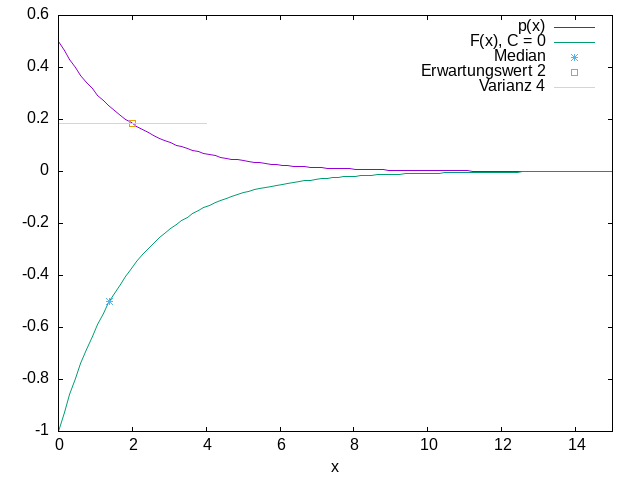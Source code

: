 #!/usr/bin/env/gnuplot

set term png
set output "sv0_7.png"
set xrange [0: 15]
set xlabel 'x'

l = 0.5
e = 2.7182818284 # euler
p(x) = l * e ** (-1 * l * x)
F(x) = -1 * e ** (-1 * l * x)

# median
F_half_x = -2 * log(0.5)
F_half_y = -0.5 # fuer C = 0

# E(X)
E_x = 2
E_y = p(E_x)

# Varianz 4

plot p(x) title 'p(x)' with lines linestyle 1, \
    F(x) title 'F(x), C = 0' with lines linestyle 2, \
    '+' using (F_half_x):(F_half_y) title 'Median', \
    '+' using (E_x):(E_y) title 'Erwartungswert 2', \
    [0:4] E_y title 'Varianz 4'
